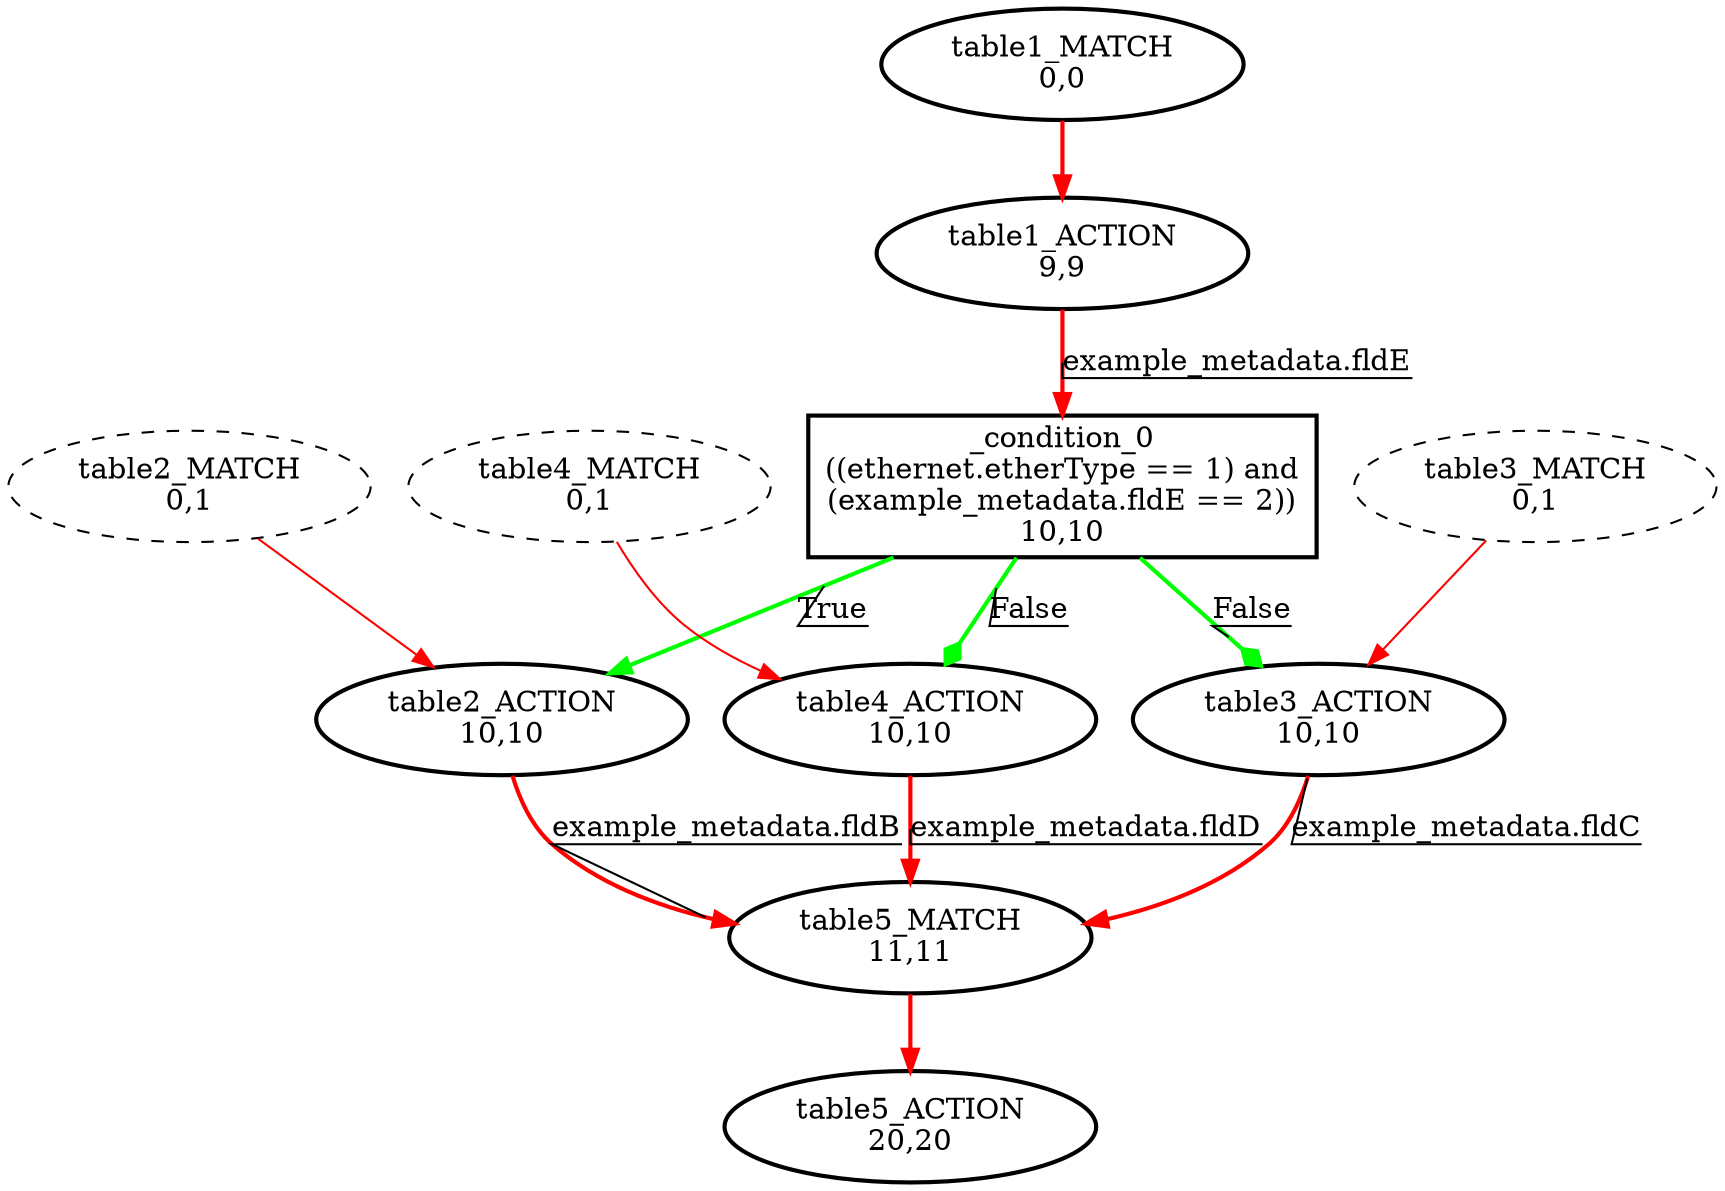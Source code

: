 digraph ingress {
_condition_0 [ shape=box label="_condition_0\n((ethernet.etherType == 1) and
(example_metadata.fldE == 2))\n10,10" style=bold];
table1_ACTION [ label="table1_ACTION\n9,9" style=bold];
table1_MATCH [ label="table1_MATCH\n0,0" style=bold];
table2_ACTION [ label="table2_ACTION\n10,10" style=bold];
table2_MATCH [ label="table2_MATCH\n0,1" style=dashed];
table3_ACTION [ label="table3_ACTION\n10,10" style=bold];
table3_MATCH [ label="table3_MATCH\n0,1" style=dashed];
table4_ACTION [ label="table4_ACTION\n10,10" style=bold];
table4_MATCH [ label="table4_MATCH\n0,1" style=dashed];
table5_ACTION [ label="table5_ACTION\n20,20" style=bold];
table5_MATCH [ label="table5_MATCH\n11,11" style=bold];
_condition_0 -> table2_ACTION [color=green label="True" decorate=true  style=bold];
_condition_0 -> table3_ACTION [color=green label="False" decorate=true  arrowhead = diamond style=bold];
_condition_0 -> table4_ACTION [color=green label="False" decorate=true  arrowhead = diamond style=bold];
table1_ACTION -> _condition_0 [color=red label="example_metadata.fldE" decorate=true  style=bold];
table1_MATCH -> table1_ACTION [color=red  style=bold];
table2_ACTION -> table5_MATCH [color=red label="example_metadata.fldB" decorate=true  style=bold];
table2_MATCH -> table2_ACTION [color=red ];
table3_ACTION -> table5_MATCH [color=red label="example_metadata.fldC" decorate=true  style=bold];
table3_MATCH -> table3_ACTION [color=red ];
table4_ACTION -> table5_MATCH [color=red label="example_metadata.fldD" decorate=true  style=bold];
table4_MATCH -> table4_ACTION [color=red ];
table5_MATCH -> table5_ACTION [color=red  style=bold];
}
